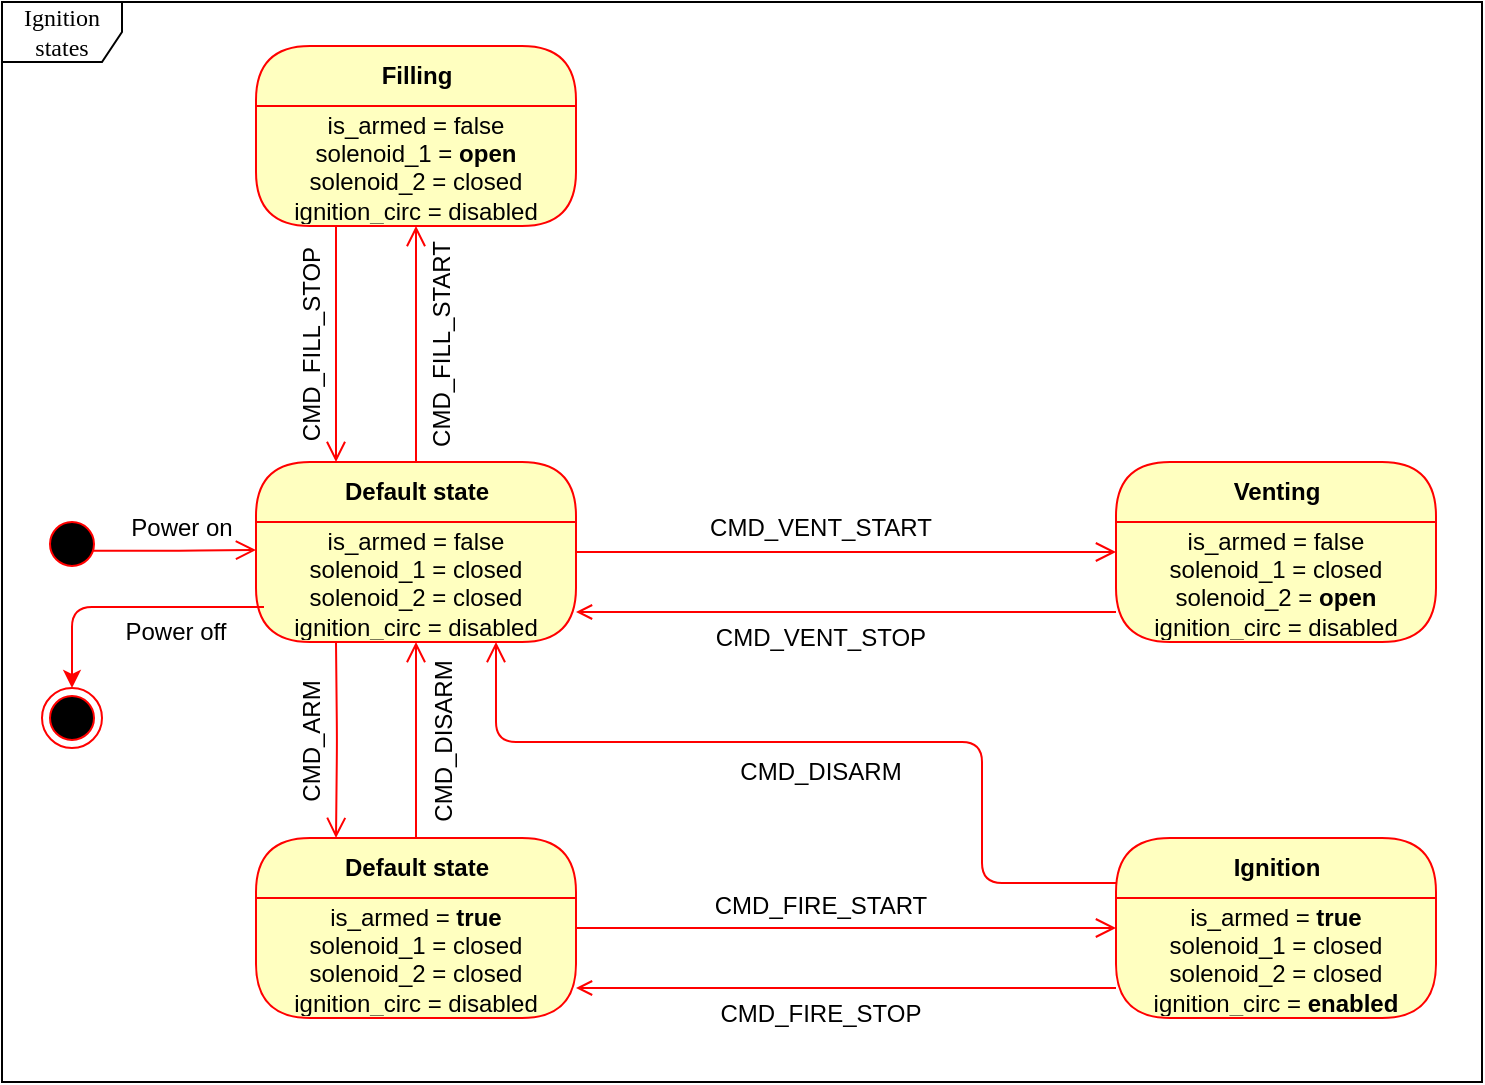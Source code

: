 <mxfile version="12.2.2" type="device" pages="1"><diagram name="Page-1" id="58cdce13-f638-feb5-8d6f-7d28b1aa9fa0"><mxGraphModel dx="1408" dy="746" grid="1" gridSize="10" guides="1" tooltips="1" connect="1" arrows="1" fold="1" page="1" pageScale="1" pageWidth="1100" pageHeight="850" background="#ffffff" math="0" shadow="0"><root><mxCell id="0"/><mxCell id="1" parent="0"/><mxCell id="NxvUOUkU_PFMftlJKLws-37" value="Power on" style="text;align=center;fontStyle=0;verticalAlign=middle;spacingLeft=3;spacingRight=3;strokeColor=none;rotatable=0;points=[[0,0.5],[1,0.5]];portConstraint=eastwest;direction=east;" parent="1" vertex="1"><mxGeometry x="150" y="329" width="80" height="26" as="geometry"/></mxCell><mxCell id="2a3bc250acf0617d-8" value="Ignition states" style="shape=umlFrame;whiteSpace=wrap;html=1;rounded=1;shadow=0;comic=0;labelBackgroundColor=none;strokeWidth=1;fontFamily=Verdana;fontSize=12;align=center;" parent="1" vertex="1"><mxGeometry x="100" y="80" width="740" height="540" as="geometry"/></mxCell><mxCell id="382b91b5511bd0f7-1" value="" style="ellipse;html=1;shape=startState;fillColor=#000000;strokeColor=#ff0000;rounded=1;shadow=0;comic=0;labelBackgroundColor=none;fontFamily=Verdana;fontSize=12;fontColor=#000000;align=center;direction=south;" parent="1" vertex="1"><mxGeometry x="120" y="336" width="30" height="30" as="geometry"/></mxCell><mxCell id="2a3bc250acf0617d-9" style="edgeStyle=orthogonalEdgeStyle;html=1;labelBackgroundColor=none;endArrow=open;endSize=8;strokeColor=#ff0000;fontFamily=Verdana;fontSize=12;align=left;exitX=0.614;exitY=0.148;exitDx=0;exitDy=0;exitPerimeter=0;" parent="1" source="382b91b5511bd0f7-1" edge="1"><mxGeometry relative="1" as="geometry"><mxPoint x="150" y="354" as="sourcePoint"/><mxPoint x="227" y="354" as="targetPoint"/></mxGeometry></mxCell><mxCell id="NxvUOUkU_PFMftlJKLws-2" value="Default state" style="swimlane;html=1;fontStyle=1;align=center;verticalAlign=middle;childLayout=stackLayout;horizontal=1;startSize=30;horizontalStack=0;resizeParent=0;resizeLast=1;container=0;fontColor=#000000;collapsible=0;rounded=1;arcSize=30;strokeColor=#ff0000;fillColor=#ffffc0;swimlaneFillColor=#ffffc0;" parent="1" vertex="1"><mxGeometry x="227" y="310" width="160" height="90" as="geometry"/></mxCell><mxCell id="NxvUOUkU_PFMftlJKLws-3" value="&lt;blockquote style=&quot;margin: 0 0 0 40px ; border: none ; padding: 0px&quot;&gt;&lt;/blockquote&gt;&lt;span&gt;is_armed = false&lt;/span&gt;&lt;br&gt;&lt;blockquote style=&quot;margin: 0 0 0 40px ; border: none ; padding: 0px&quot;&gt;&lt;/blockquote&gt;&lt;span&gt;solenoid_1 = closed&lt;/span&gt;&lt;br&gt;solenoid_2 = closed&lt;br&gt;ignition_circ = disabled" style="text;html=1;strokeColor=none;fillColor=none;align=center;verticalAlign=middle;spacingLeft=4;spacingRight=4;whiteSpace=wrap;overflow=hidden;rotatable=0;fontColor=#000000;" parent="NxvUOUkU_PFMftlJKLws-2" vertex="1"><mxGeometry y="30" width="160" height="60" as="geometry"/></mxCell><mxCell id="NxvUOUkU_PFMftlJKLws-6" value="Venting" style="swimlane;html=1;fontStyle=1;align=center;verticalAlign=middle;childLayout=stackLayout;horizontal=1;startSize=30;horizontalStack=0;resizeParent=0;resizeLast=1;container=0;fontColor=#000000;collapsible=0;rounded=1;arcSize=30;strokeColor=#ff0000;fillColor=#ffffc0;swimlaneFillColor=#ffffc0;" parent="1" vertex="1"><mxGeometry x="657" y="310" width="160" height="90" as="geometry"/></mxCell><mxCell id="NxvUOUkU_PFMftlJKLws-7" value="&lt;blockquote style=&quot;margin: 0 0 0 40px ; border: none ; padding: 0px&quot;&gt;&lt;/blockquote&gt;&lt;span&gt;is_armed = false&lt;/span&gt;&lt;br&gt;&lt;blockquote style=&quot;margin: 0 0 0 40px ; border: none ; padding: 0px&quot;&gt;&lt;/blockquote&gt;&lt;span&gt;solenoid_1 = closed&lt;/span&gt;&lt;br&gt;solenoid_2 = &lt;b&gt;open&lt;/b&gt;&lt;br&gt;ignition_circ = disabled" style="text;html=1;strokeColor=none;fillColor=none;align=center;verticalAlign=middle;spacingLeft=4;spacingRight=4;whiteSpace=wrap;overflow=hidden;rotatable=0;fontColor=#000000;" parent="NxvUOUkU_PFMftlJKLws-6" vertex="1"><mxGeometry y="30" width="160" height="60" as="geometry"/></mxCell><mxCell id="NxvUOUkU_PFMftlJKLws-11" style="edgeStyle=orthogonalEdgeStyle;html=1;labelBackgroundColor=none;endArrow=open;endSize=8;strokeColor=#ff0000;fontFamily=Verdana;fontSize=12;align=left;entryX=0;entryY=0.25;entryDx=0;entryDy=0;exitX=1;exitY=0.25;exitDx=0;exitDy=0;" parent="1" source="NxvUOUkU_PFMftlJKLws-3" target="NxvUOUkU_PFMftlJKLws-7" edge="1"><mxGeometry relative="1" as="geometry"><mxPoint x="387" y="349" as="sourcePoint"/><mxPoint x="657" y="350" as="targetPoint"/><Array as="points"><mxPoint x="450" y="355"/><mxPoint x="450" y="355"/></Array></mxGeometry></mxCell><mxCell id="NxvUOUkU_PFMftlJKLws-12" value="CMD_VENT_START" style="text;align=center;fontStyle=0;verticalAlign=middle;spacingLeft=3;spacingRight=3;strokeColor=none;rotatable=0;points=[[0,0.5],[1,0.5]];portConstraint=eastwest;" parent="1" vertex="1"><mxGeometry x="469.5" y="329" width="80" height="26" as="geometry"/></mxCell><mxCell id="NxvUOUkU_PFMftlJKLws-13" style="edgeStyle=orthogonalEdgeStyle;html=1;labelBackgroundColor=none;endArrow=none;endSize=8;strokeColor=#ff0000;fontFamily=Verdana;fontSize=12;align=left;entryX=0;entryY=0.75;entryDx=0;entryDy=0;startArrow=open;startFill=0;endFill=0;exitX=1;exitY=0.75;exitDx=0;exitDy=0;" parent="1" source="NxvUOUkU_PFMftlJKLws-3" target="NxvUOUkU_PFMftlJKLws-7" edge="1"><mxGeometry relative="1" as="geometry"><mxPoint x="388.034" y="367.759" as="sourcePoint"/><mxPoint x="657.69" y="368.448" as="targetPoint"/><Array as="points"><mxPoint x="520" y="385"/><mxPoint x="520" y="385"/></Array></mxGeometry></mxCell><mxCell id="NxvUOUkU_PFMftlJKLws-14" value="CMD_VENT_STOP" style="text;align=center;fontStyle=0;verticalAlign=middle;spacingLeft=3;spacingRight=3;strokeColor=none;rotatable=0;points=[[0,0.5],[1,0.5]];portConstraint=eastwest;" parent="1" vertex="1"><mxGeometry x="469.5" y="384" width="80" height="26" as="geometry"/></mxCell><mxCell id="NxvUOUkU_PFMftlJKLws-15" value="" style="ellipse;html=1;shape=endState;fillColor=#000000;strokeColor=#ff0000;" parent="1" vertex="1"><mxGeometry x="120" y="423" width="30" height="30" as="geometry"/></mxCell><mxCell id="NxvUOUkU_PFMftlJKLws-16" value="Default state" style="swimlane;html=1;fontStyle=1;align=center;verticalAlign=middle;childLayout=stackLayout;horizontal=1;startSize=30;horizontalStack=0;resizeParent=0;resizeLast=1;container=0;fontColor=#000000;collapsible=0;rounded=1;arcSize=30;strokeColor=#ff0000;fillColor=#ffffc0;swimlaneFillColor=#ffffc0;" parent="1" vertex="1"><mxGeometry x="227" y="498" width="160" height="90" as="geometry"/></mxCell><mxCell id="NxvUOUkU_PFMftlJKLws-17" value="&lt;blockquote style=&quot;margin: 0 0 0 40px ; border: none ; padding: 0px&quot;&gt;&lt;/blockquote&gt;is_armed = &lt;b&gt;true&lt;/b&gt;&lt;br&gt;&lt;blockquote style=&quot;margin: 0 0 0 40px ; border: none ; padding: 0px&quot;&gt;&lt;/blockquote&gt;solenoid_1 = closed&lt;br&gt;solenoid_2 = closed&lt;br&gt;ignition_circ = disabled" style="text;html=1;strokeColor=none;fillColor=none;align=center;verticalAlign=middle;spacingLeft=4;spacingRight=4;whiteSpace=wrap;overflow=hidden;rotatable=0;fontColor=#000000;" parent="NxvUOUkU_PFMftlJKLws-16" vertex="1"><mxGeometry y="30" width="160" height="60" as="geometry"/></mxCell><mxCell id="NxvUOUkU_PFMftlJKLws-18" value="Filling" style="swimlane;html=1;fontStyle=1;align=center;verticalAlign=middle;childLayout=stackLayout;horizontal=1;startSize=30;horizontalStack=0;resizeParent=0;resizeLast=1;container=0;fontColor=#000000;collapsible=0;rounded=1;arcSize=30;strokeColor=#ff0000;fillColor=#ffffc0;swimlaneFillColor=#ffffc0;" parent="1" vertex="1"><mxGeometry x="227" y="102" width="160" height="90" as="geometry"/></mxCell><mxCell id="NxvUOUkU_PFMftlJKLws-19" value="&lt;blockquote style=&quot;margin: 0 0 0 40px ; border: none ; padding: 0px&quot;&gt;&lt;/blockquote&gt;is_armed = false&lt;br&gt;&lt;blockquote style=&quot;margin: 0 0 0 40px ; border: none ; padding: 0px&quot;&gt;&lt;/blockquote&gt;solenoid_1 = &lt;b&gt;open&lt;/b&gt;&lt;br&gt;solenoid_2 = closed&lt;br&gt;ignition_circ = disabled" style="text;html=1;strokeColor=none;fillColor=none;align=center;verticalAlign=middle;spacingLeft=4;spacingRight=4;whiteSpace=wrap;overflow=hidden;rotatable=0;fontColor=#000000;" parent="NxvUOUkU_PFMftlJKLws-18" vertex="1"><mxGeometry y="30" width="160" height="60" as="geometry"/></mxCell><mxCell id="NxvUOUkU_PFMftlJKLws-21" style="edgeStyle=orthogonalEdgeStyle;html=1;labelBackgroundColor=none;endArrow=open;endSize=8;strokeColor=#ff0000;fontFamily=Verdana;fontSize=12;align=left;exitX=0.5;exitY=0;exitDx=0;exitDy=0;entryX=0.5;entryY=1;entryDx=0;entryDy=0;" parent="1" source="NxvUOUkU_PFMftlJKLws-2" target="NxvUOUkU_PFMftlJKLws-19" edge="1"><mxGeometry relative="1" as="geometry"><mxPoint x="330" y="260" as="sourcePoint"/><mxPoint x="407" y="260" as="targetPoint"/></mxGeometry></mxCell><mxCell id="NxvUOUkU_PFMftlJKLws-22" style="edgeStyle=orthogonalEdgeStyle;html=1;labelBackgroundColor=none;endArrow=open;endSize=8;strokeColor=#ff0000;fontFamily=Verdana;fontSize=12;align=left;exitX=0.25;exitY=1;exitDx=0;exitDy=0;entryX=0.25;entryY=0;entryDx=0;entryDy=0;" parent="1" source="NxvUOUkU_PFMftlJKLws-19" target="NxvUOUkU_PFMftlJKLws-2" edge="1"><mxGeometry relative="1" as="geometry"><mxPoint x="189.5" y="324" as="sourcePoint"/><mxPoint x="189.5" y="164" as="targetPoint"/></mxGeometry></mxCell><mxCell id="NxvUOUkU_PFMftlJKLws-23" value="CMD_FILL_START" style="text;align=center;fontStyle=0;verticalAlign=middle;spacingLeft=3;spacingRight=3;strokeColor=none;rotatable=0;points=[[0,0.5],[1,0.5]];portConstraint=eastwest;rotation=270;" parent="1" vertex="1"><mxGeometry x="279" y="240" width="80" height="22" as="geometry"/></mxCell><mxCell id="NxvUOUkU_PFMftlJKLws-24" value="CMD_FILL_STOP" style="text;align=center;fontStyle=0;verticalAlign=middle;spacingLeft=3;spacingRight=3;strokeColor=none;rotatable=0;points=[[0,0.5],[1,0.5]];portConstraint=eastwest;direction=east;rotation=270;" parent="1" vertex="1"><mxGeometry x="214" y="238" width="80" height="26" as="geometry"/></mxCell><mxCell id="NxvUOUkU_PFMftlJKLws-25" style="edgeStyle=orthogonalEdgeStyle;html=1;labelBackgroundColor=none;endArrow=open;endSize=8;strokeColor=#ff0000;fontFamily=Verdana;fontSize=12;align=left;exitX=0.5;exitY=0;exitDx=0;exitDy=0;entryX=0.5;entryY=1;entryDx=0;entryDy=0;" parent="1" source="NxvUOUkU_PFMftlJKLws-16" target="NxvUOUkU_PFMftlJKLws-3" edge="1"><mxGeometry relative="1" as="geometry"><mxPoint x="347" y="560" as="sourcePoint"/><mxPoint x="347" y="400" as="targetPoint"/></mxGeometry></mxCell><mxCell id="NxvUOUkU_PFMftlJKLws-26" style="edgeStyle=orthogonalEdgeStyle;html=1;labelBackgroundColor=none;endArrow=open;endSize=8;strokeColor=#ff0000;fontFamily=Verdana;fontSize=12;align=left;exitX=0.25;exitY=1;exitDx=0;exitDy=0;entryX=0.25;entryY=0;entryDx=0;entryDy=0;" parent="1" target="NxvUOUkU_PFMftlJKLws-16" edge="1"><mxGeometry relative="1" as="geometry"><mxPoint x="267" y="400" as="sourcePoint"/><mxPoint x="267" y="560" as="targetPoint"/></mxGeometry></mxCell><mxCell id="NxvUOUkU_PFMftlJKLws-27" value="CMD_DISARM" style="text;align=center;fontStyle=0;verticalAlign=middle;spacingLeft=3;spacingRight=3;strokeColor=none;rotatable=0;points=[[0,0.5],[1,0.5]];portConstraint=eastwest;rotation=270;" parent="1" vertex="1"><mxGeometry x="280" y="436.5" width="80" height="26" as="geometry"/></mxCell><mxCell id="NxvUOUkU_PFMftlJKLws-28" value="CMD_ARM" style="text;align=center;fontStyle=0;verticalAlign=middle;spacingLeft=3;spacingRight=3;strokeColor=none;rotatable=0;points=[[0,0.5],[1,0.5]];portConstraint=eastwest;direction=east;rotation=270;" parent="1" vertex="1"><mxGeometry x="214" y="436.5" width="80" height="26" as="geometry"/></mxCell><mxCell id="NxvUOUkU_PFMftlJKLws-29" value="Ignition" style="swimlane;html=1;fontStyle=1;align=center;verticalAlign=middle;childLayout=stackLayout;horizontal=1;startSize=30;horizontalStack=0;resizeParent=0;resizeLast=1;container=0;fontColor=#000000;collapsible=0;rounded=1;arcSize=30;strokeColor=#ff0000;fillColor=#ffffc0;swimlaneFillColor=#ffffc0;" parent="1" vertex="1"><mxGeometry x="657" y="498" width="160" height="90" as="geometry"/></mxCell><mxCell id="NxvUOUkU_PFMftlJKLws-30" value="&lt;blockquote style=&quot;margin: 0 0 0 40px ; border: none ; padding: 0px&quot;&gt;&lt;/blockquote&gt;is_armed = &lt;b&gt;true&lt;/b&gt;&lt;br&gt;&lt;blockquote style=&quot;margin: 0 0 0 40px ; border: none ; padding: 0px&quot;&gt;&lt;/blockquote&gt;solenoid_1 = closed&lt;br&gt;solenoid_2 = closed&lt;br&gt;ignition_circ = &lt;b&gt;enabled&lt;/b&gt;" style="text;html=1;strokeColor=none;fillColor=none;align=center;verticalAlign=middle;spacingLeft=4;spacingRight=4;whiteSpace=wrap;overflow=hidden;rotatable=0;fontColor=#000000;" parent="NxvUOUkU_PFMftlJKLws-29" vertex="1"><mxGeometry y="30" width="160" height="60" as="geometry"/></mxCell><mxCell id="NxvUOUkU_PFMftlJKLws-31" style="edgeStyle=orthogonalEdgeStyle;html=1;labelBackgroundColor=none;endArrow=open;endSize=8;strokeColor=#ff0000;fontFamily=Verdana;fontSize=12;align=left;entryX=0;entryY=0.25;entryDx=0;entryDy=0;exitX=1;exitY=0.25;exitDx=0;exitDy=0;" parent="1" source="NxvUOUkU_PFMftlJKLws-17" target="NxvUOUkU_PFMftlJKLws-30" edge="1"><mxGeometry relative="1" as="geometry"><mxPoint x="380" y="638.5" as="sourcePoint"/><mxPoint x="650" y="633.5" as="targetPoint"/><Array as="points"><mxPoint x="420" y="543"/><mxPoint x="420" y="543"/></Array></mxGeometry></mxCell><mxCell id="NxvUOUkU_PFMftlJKLws-32" value="CMD_FIRE_START" style="text;align=center;fontStyle=0;verticalAlign=middle;spacingLeft=3;spacingRight=3;strokeColor=none;rotatable=0;points=[[0,0.5],[1,0.5]];portConstraint=eastwest;" parent="1" vertex="1"><mxGeometry x="469.5" y="518" width="80" height="26" as="geometry"/></mxCell><mxCell id="NxvUOUkU_PFMftlJKLws-33" style="edgeStyle=orthogonalEdgeStyle;html=1;labelBackgroundColor=none;endArrow=none;endSize=8;strokeColor=#ff0000;fontFamily=Verdana;fontSize=12;align=left;entryX=0;entryY=0.75;entryDx=0;entryDy=0;startArrow=open;startFill=0;endFill=0;exitX=1;exitY=0.75;exitDx=0;exitDy=0;" parent="1" source="NxvUOUkU_PFMftlJKLws-17" target="NxvUOUkU_PFMftlJKLws-30" edge="1"><mxGeometry relative="1" as="geometry"><mxPoint x="380" y="668.5" as="sourcePoint"/><mxPoint x="650.69" y="651.948" as="targetPoint"/><Array as="points"><mxPoint x="530" y="573"/><mxPoint x="530" y="573"/></Array></mxGeometry></mxCell><mxCell id="NxvUOUkU_PFMftlJKLws-34" value="CMD_FIRE_STOP" style="text;align=center;fontStyle=0;verticalAlign=middle;spacingLeft=3;spacingRight=3;strokeColor=none;rotatable=0;points=[[0,0.5],[1,0.5]];portConstraint=eastwest;" parent="1" vertex="1"><mxGeometry x="469.5" y="572" width="80" height="26" as="geometry"/></mxCell><mxCell id="NxvUOUkU_PFMftlJKLws-35" style="edgeStyle=orthogonalEdgeStyle;html=1;labelBackgroundColor=none;endArrow=none;endSize=8;strokeColor=#ff0000;fontFamily=Verdana;fontSize=12;align=left;startArrow=classic;startFill=1;endFill=0;exitX=0.5;exitY=0;exitDx=0;exitDy=0;" parent="1" source="NxvUOUkU_PFMftlJKLws-15" edge="1"><mxGeometry relative="1" as="geometry"><mxPoint x="154" y="382.5" as="sourcePoint"/><mxPoint x="231" y="382.5" as="targetPoint"/><Array as="points"><mxPoint x="135" y="383"/></Array></mxGeometry></mxCell><mxCell id="NxvUOUkU_PFMftlJKLws-36" value="Power off" style="text;align=center;fontStyle=0;verticalAlign=middle;spacingLeft=3;spacingRight=3;strokeColor=none;rotatable=0;points=[[0,0.5],[1,0.5]];portConstraint=eastwest;direction=east;" parent="1" vertex="1"><mxGeometry x="147" y="381" width="80" height="26" as="geometry"/></mxCell><mxCell id="NxvUOUkU_PFMftlJKLws-38" style="edgeStyle=orthogonalEdgeStyle;html=1;labelBackgroundColor=none;endArrow=open;endSize=8;strokeColor=#ff0000;fontFamily=Verdana;fontSize=12;align=left;entryX=0.75;entryY=1;entryDx=0;entryDy=0;exitX=0;exitY=0.25;exitDx=0;exitDy=0;" parent="1" source="NxvUOUkU_PFMftlJKLws-29" target="NxvUOUkU_PFMftlJKLws-3" edge="1"><mxGeometry relative="1" as="geometry"><mxPoint x="440" y="486" as="sourcePoint"/><mxPoint x="710" y="486" as="targetPoint"/><Array as="points"><mxPoint x="590" y="521"/><mxPoint x="590" y="450"/><mxPoint x="347" y="450"/></Array></mxGeometry></mxCell><mxCell id="NxvUOUkU_PFMftlJKLws-39" value="CMD_DISARM" style="text;align=center;fontStyle=0;verticalAlign=middle;spacingLeft=3;spacingRight=3;strokeColor=none;rotatable=0;points=[[0,0.5],[1,0.5]];portConstraint=eastwest;" parent="1" vertex="1"><mxGeometry x="469.5" y="451" width="80" height="26" as="geometry"/></mxCell></root></mxGraphModel></diagram></mxfile>